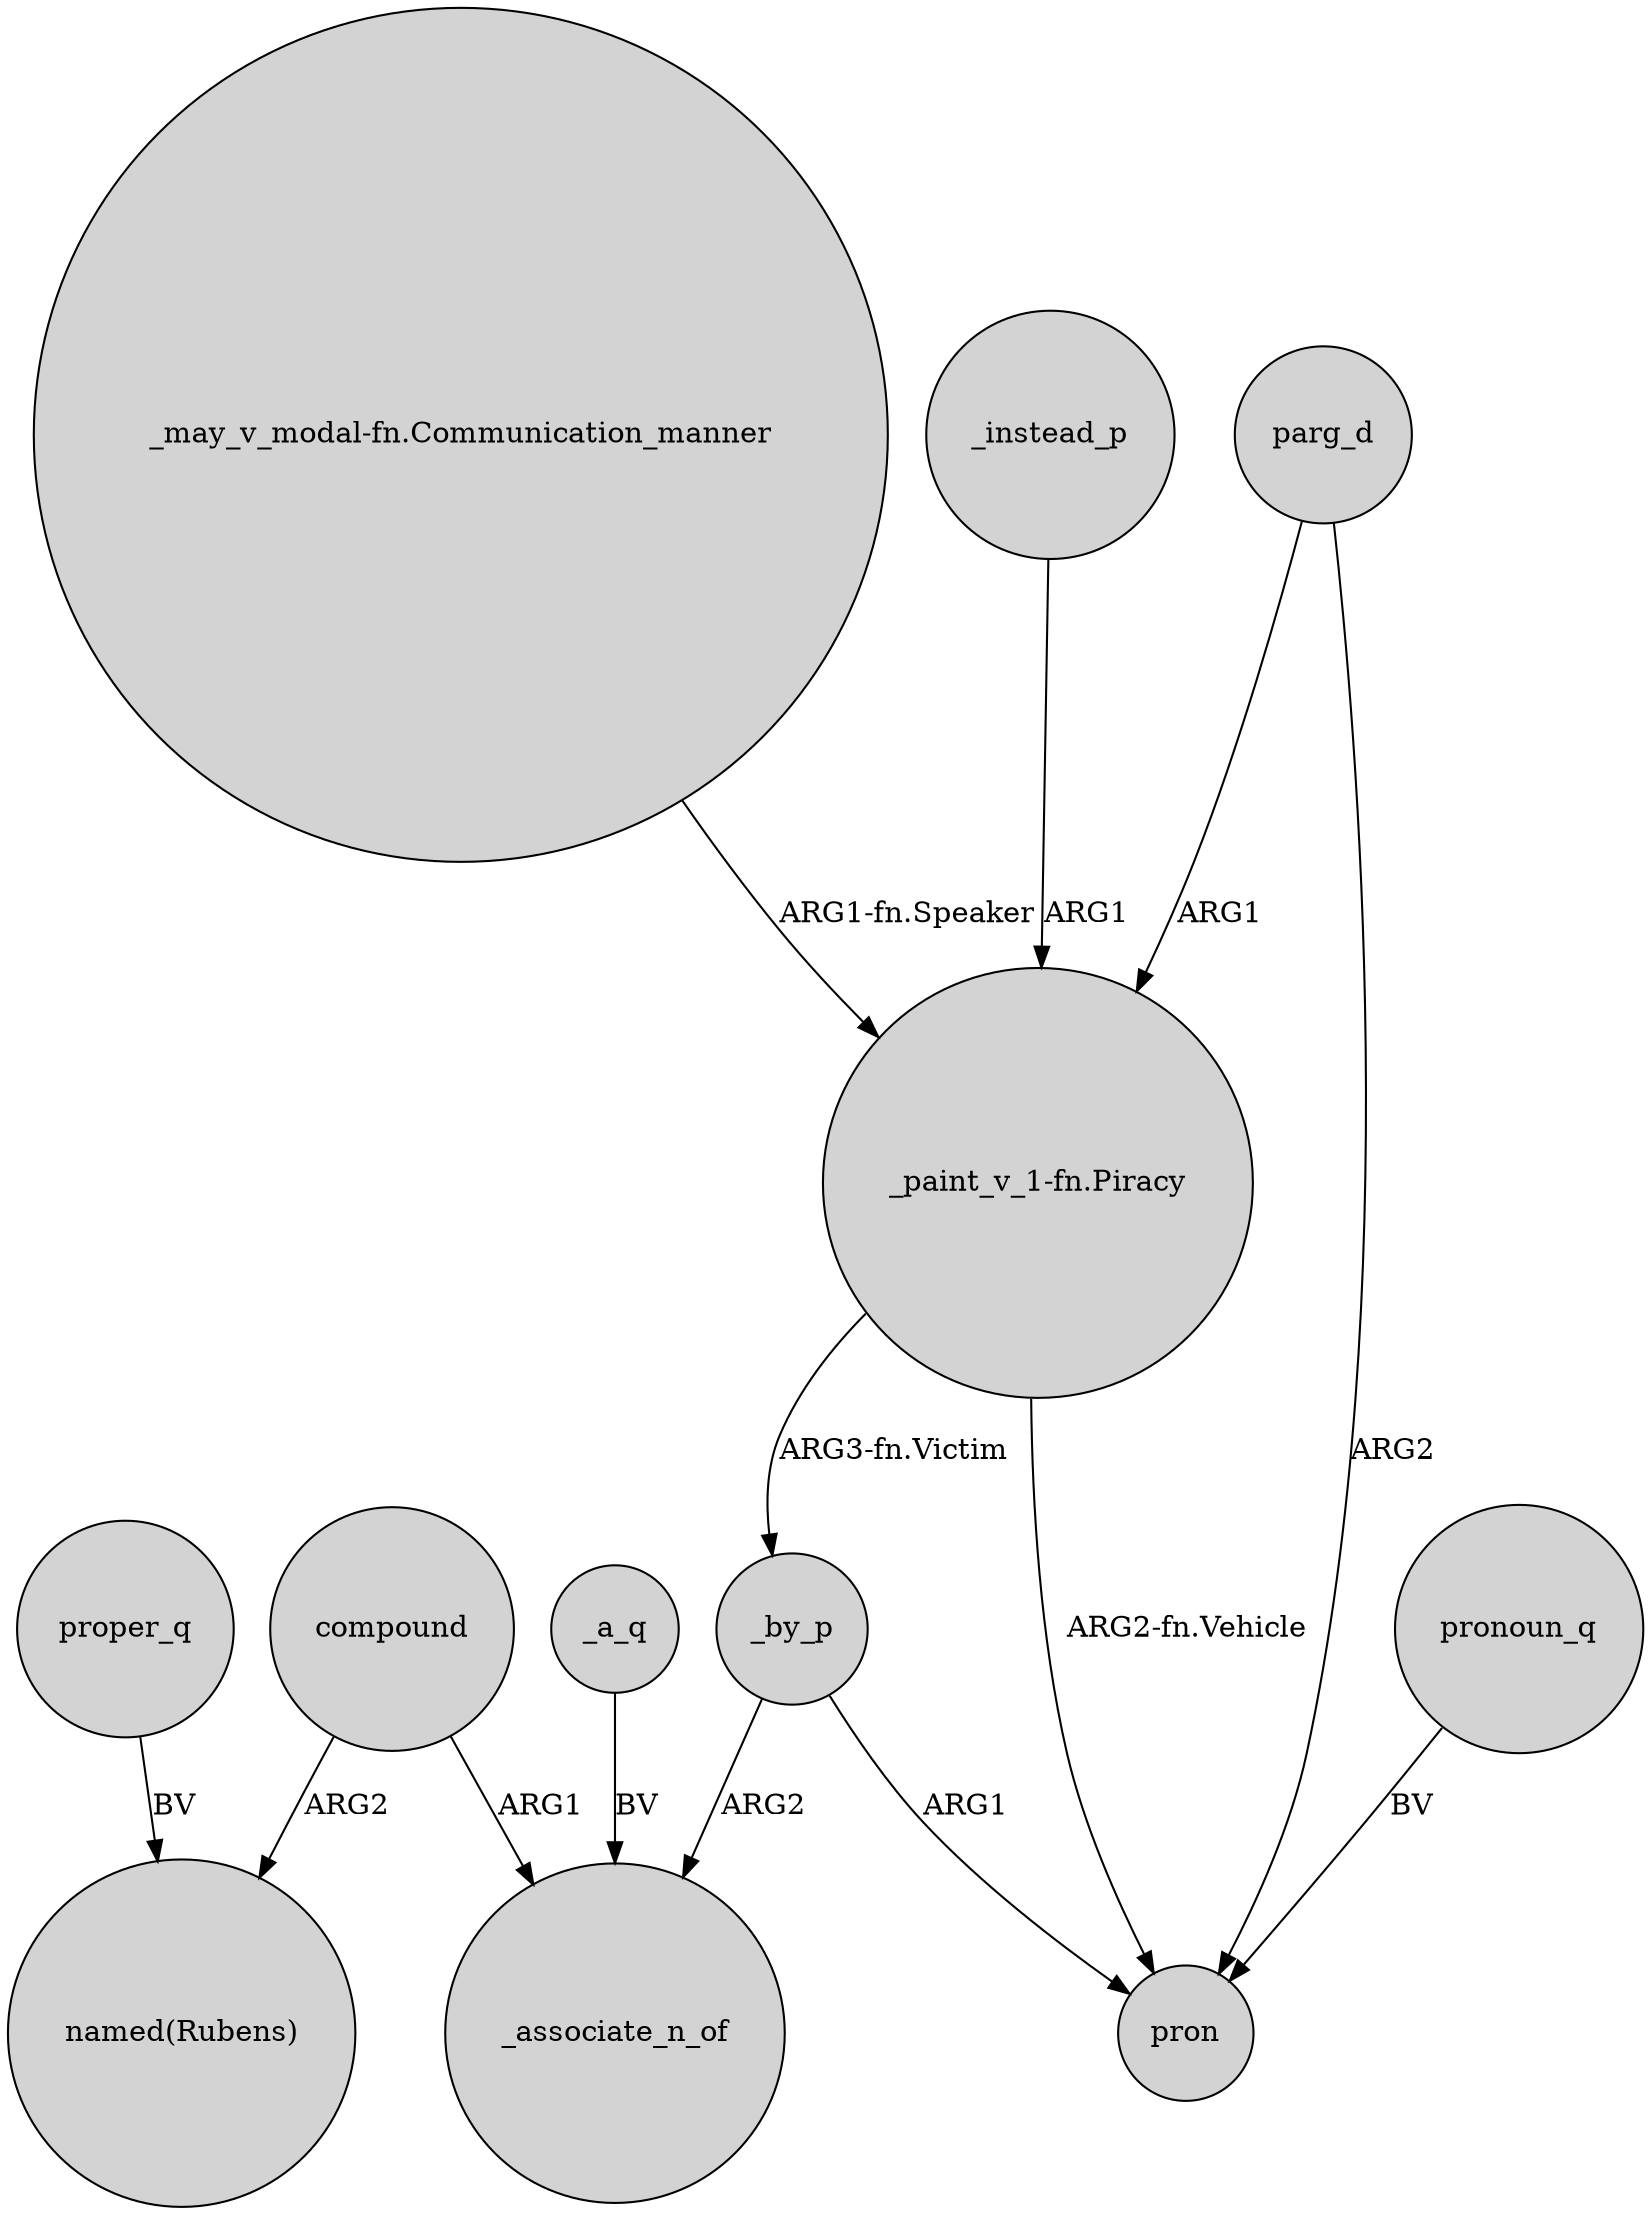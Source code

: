 digraph {
	node [shape=circle style=filled]
	_a_q -> _associate_n_of [label=BV]
	"_may_v_modal-fn.Communication_manner" -> "_paint_v_1-fn.Piracy" [label="ARG1-fn.Speaker"]
	"_paint_v_1-fn.Piracy" -> pron [label="ARG2-fn.Vehicle"]
	parg_d -> "_paint_v_1-fn.Piracy" [label=ARG1]
	proper_q -> "named(Rubens)" [label=BV]
	compound -> _associate_n_of [label=ARG1]
	parg_d -> pron [label=ARG2]
	_by_p -> _associate_n_of [label=ARG2]
	_by_p -> pron [label=ARG1]
	pronoun_q -> pron [label=BV]
	_instead_p -> "_paint_v_1-fn.Piracy" [label=ARG1]
	"_paint_v_1-fn.Piracy" -> _by_p [label="ARG3-fn.Victim"]
	compound -> "named(Rubens)" [label=ARG2]
}
